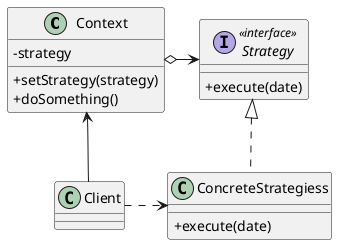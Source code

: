 @startuml Strategy Structure
skinparam ClassAttributeIconSize 0

class Context {
  - strategy
  + setStrategy(strategy)
  + doSomething()
}

interface Strategy <<interface>> {
  + execute(date)
}

class ConcreteStrategiess implements Strategy {
  + execute(date)
}

Context o-> Strategy

class Client

Client .> ConcreteStrategiess

Context <-- Client

@enduml
